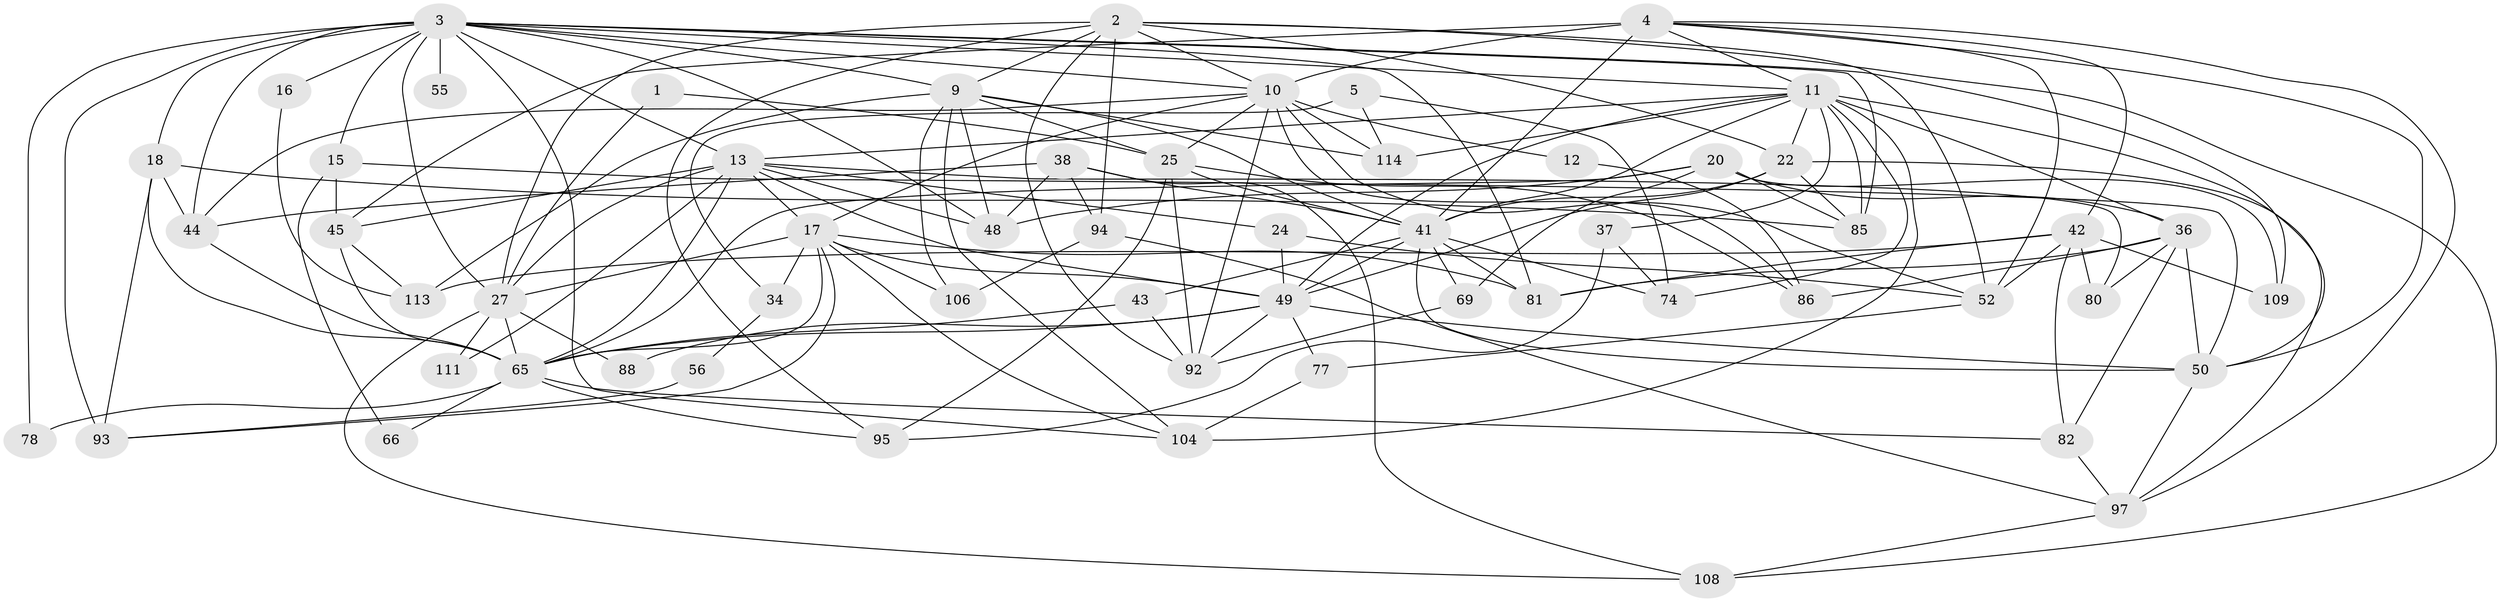// original degree distribution, {2: 0.1282051282051282, 5: 0.1623931623931624, 6: 0.1282051282051282, 3: 0.26495726495726496, 4: 0.28205128205128205, 7: 0.03418803418803419}
// Generated by graph-tools (version 1.1) at 2025/15/03/09/25 04:15:12]
// undirected, 58 vertices, 159 edges
graph export_dot {
graph [start="1"]
  node [color=gray90,style=filled];
  1;
  2 [super="+7+67+101+33"];
  3 [super="+58+8+115+40+32"];
  4 [super="+72+63+6"];
  5;
  9 [super="+99+29+23"];
  10 [super="+76+96+14"];
  11 [super="+21+60+19"];
  12;
  13 [super="+28+62"];
  15 [super="+64"];
  16;
  17 [super="+53+31+30"];
  18 [super="+110"];
  20 [super="+59"];
  22 [super="+35"];
  24;
  25 [super="+26"];
  27 [super="+39+84"];
  34;
  36 [super="+103"];
  37;
  38 [super="+83"];
  41 [super="+51+57"];
  42 [super="+71"];
  43 [super="+75"];
  44;
  45;
  48 [super="+102"];
  49 [super="+100+54"];
  50 [super="+87"];
  52 [super="+105+91"];
  55;
  56;
  65 [super="+116+73"];
  66;
  69;
  74;
  77;
  78;
  80;
  81 [super="+98"];
  82;
  85 [super="+89"];
  86 [super="+117"];
  88;
  92;
  93;
  94;
  95;
  97;
  104;
  106;
  108;
  109;
  111;
  113;
  114;
  1 -- 27;
  1 -- 25;
  2 -- 108;
  2 -- 95;
  2 -- 94;
  2 -- 9;
  2 -- 52;
  2 -- 10;
  2 -- 92;
  2 -- 27;
  2 -- 22;
  3 -- 78;
  3 -- 93 [weight=2];
  3 -- 104;
  3 -- 10;
  3 -- 16;
  3 -- 48 [weight=2];
  3 -- 109;
  3 -- 15;
  3 -- 81;
  3 -- 85;
  3 -- 55 [weight=2];
  3 -- 44 [weight=2];
  3 -- 11;
  3 -- 27;
  3 -- 9 [weight=2];
  3 -- 13;
  3 -- 18 [weight=2];
  4 -- 52;
  4 -- 97;
  4 -- 41 [weight=2];
  4 -- 42;
  4 -- 10 [weight=2];
  4 -- 45;
  4 -- 50;
  4 -- 11;
  5 -- 74;
  5 -- 114;
  5 -- 34;
  9 -- 104;
  9 -- 25;
  9 -- 113;
  9 -- 48 [weight=2];
  9 -- 114;
  9 -- 106;
  9 -- 41 [weight=2];
  10 -- 17;
  10 -- 86;
  10 -- 25;
  10 -- 12;
  10 -- 44;
  10 -- 52;
  10 -- 92;
  10 -- 114;
  11 -- 74;
  11 -- 114;
  11 -- 37;
  11 -- 104 [weight=2];
  11 -- 36;
  11 -- 41;
  11 -- 85;
  11 -- 49;
  11 -- 50;
  11 -- 22;
  11 -- 13;
  12 -- 86;
  13 -- 80;
  13 -- 65 [weight=2];
  13 -- 27;
  13 -- 24;
  13 -- 48;
  13 -- 17;
  13 -- 49;
  13 -- 45;
  13 -- 111 [weight=2];
  15 -- 45;
  15 -- 50;
  15 -- 66;
  16 -- 113;
  17 -- 93;
  17 -- 34;
  17 -- 106;
  17 -- 104;
  17 -- 81;
  17 -- 49;
  17 -- 65;
  17 -- 27;
  18 -- 44;
  18 -- 93;
  18 -- 65;
  18 -- 85;
  20 -- 36;
  20 -- 65;
  20 -- 48;
  20 -- 85;
  20 -- 69;
  20 -- 109;
  22 -- 85;
  22 -- 41;
  22 -- 49;
  22 -- 97;
  24 -- 49;
  24 -- 52;
  25 -- 95;
  25 -- 86;
  25 -- 92;
  25 -- 41;
  27 -- 108;
  27 -- 111;
  27 -- 65;
  27 -- 88;
  34 -- 56;
  36 -- 50;
  36 -- 82;
  36 -- 80;
  36 -- 86 [weight=2];
  36 -- 81;
  37 -- 95;
  37 -- 74;
  38 -- 94;
  38 -- 41;
  38 -- 108;
  38 -- 44;
  38 -- 48;
  41 -- 74;
  41 -- 50;
  41 -- 49;
  41 -- 81;
  41 -- 69;
  41 -- 43;
  42 -- 80;
  42 -- 82;
  42 -- 109;
  42 -- 81;
  42 -- 113;
  42 -- 52;
  43 -- 92 [weight=2];
  43 -- 65;
  44 -- 65;
  45 -- 113;
  45 -- 65;
  49 -- 77;
  49 -- 50;
  49 -- 65;
  49 -- 88;
  49 -- 92;
  50 -- 97;
  52 -- 77;
  56 -- 93;
  65 -- 82;
  65 -- 66;
  65 -- 78;
  65 -- 95;
  69 -- 92;
  77 -- 104;
  82 -- 97;
  94 -- 106;
  94 -- 97;
  97 -- 108;
}
